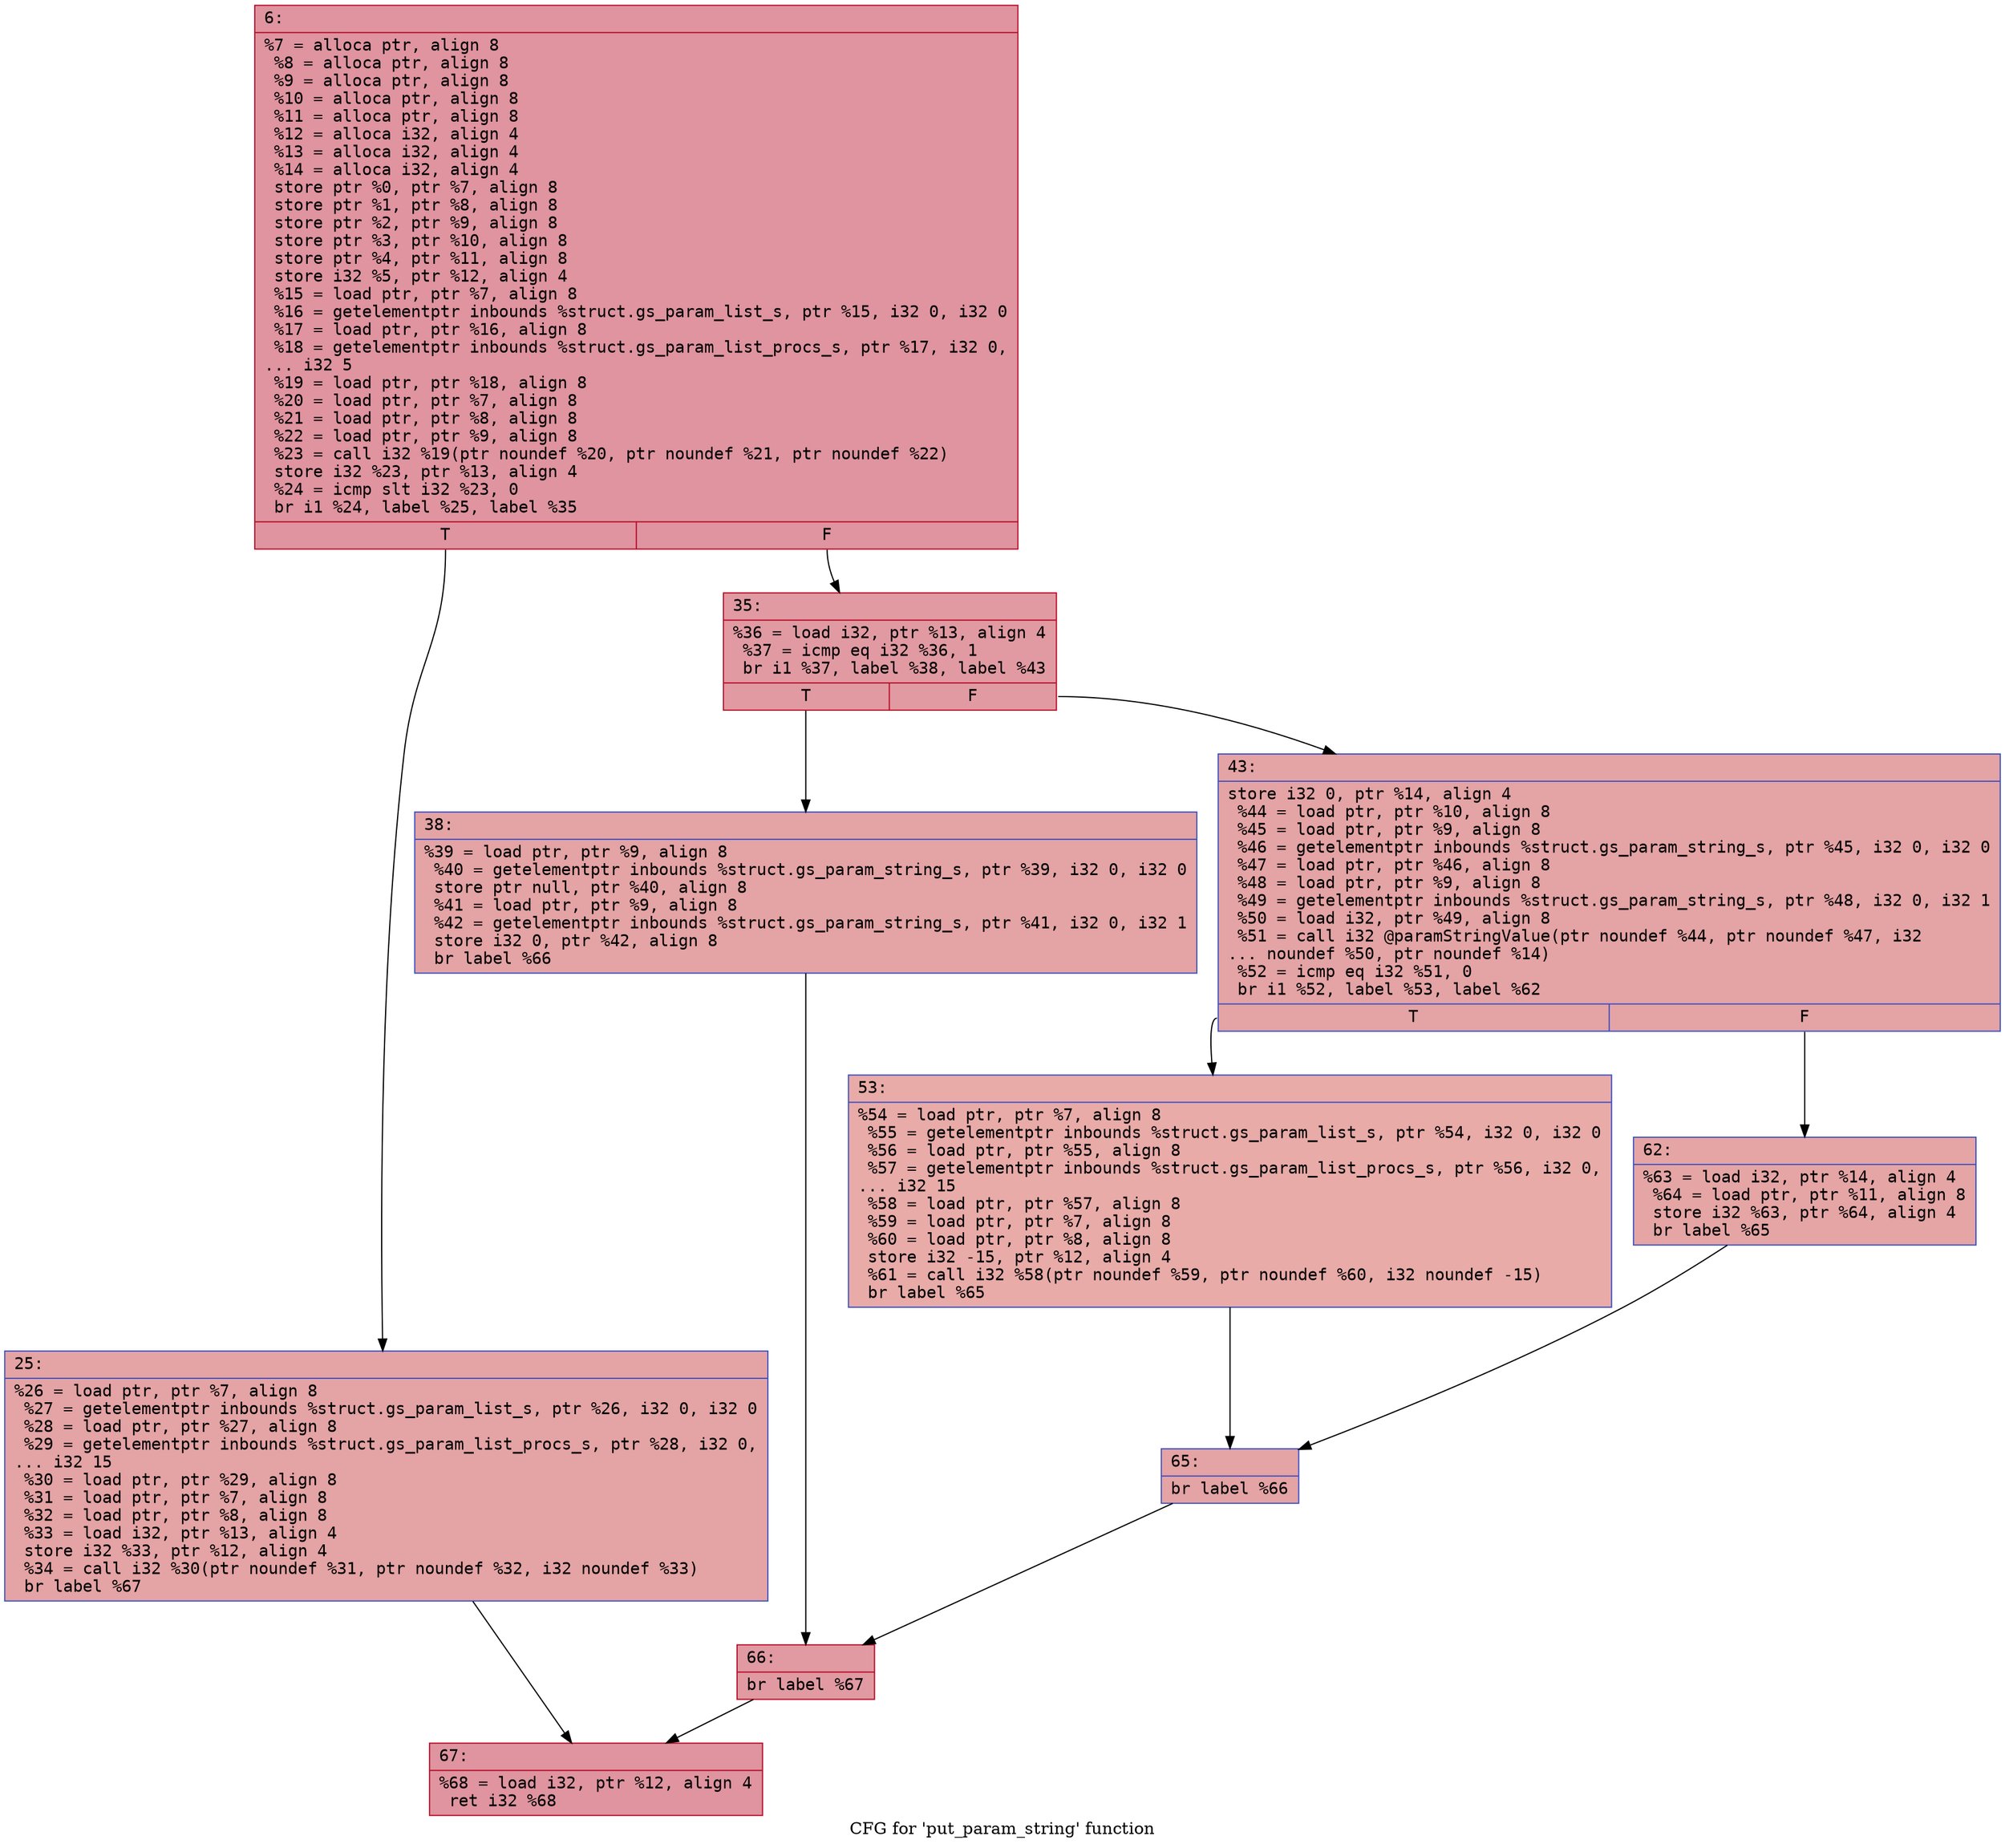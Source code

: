 digraph "CFG for 'put_param_string' function" {
	label="CFG for 'put_param_string' function";

	Node0x60000151efd0 [shape=record,color="#b70d28ff", style=filled, fillcolor="#b70d2870" fontname="Courier",label="{6:\l|  %7 = alloca ptr, align 8\l  %8 = alloca ptr, align 8\l  %9 = alloca ptr, align 8\l  %10 = alloca ptr, align 8\l  %11 = alloca ptr, align 8\l  %12 = alloca i32, align 4\l  %13 = alloca i32, align 4\l  %14 = alloca i32, align 4\l  store ptr %0, ptr %7, align 8\l  store ptr %1, ptr %8, align 8\l  store ptr %2, ptr %9, align 8\l  store ptr %3, ptr %10, align 8\l  store ptr %4, ptr %11, align 8\l  store i32 %5, ptr %12, align 4\l  %15 = load ptr, ptr %7, align 8\l  %16 = getelementptr inbounds %struct.gs_param_list_s, ptr %15, i32 0, i32 0\l  %17 = load ptr, ptr %16, align 8\l  %18 = getelementptr inbounds %struct.gs_param_list_procs_s, ptr %17, i32 0,\l... i32 5\l  %19 = load ptr, ptr %18, align 8\l  %20 = load ptr, ptr %7, align 8\l  %21 = load ptr, ptr %8, align 8\l  %22 = load ptr, ptr %9, align 8\l  %23 = call i32 %19(ptr noundef %20, ptr noundef %21, ptr noundef %22)\l  store i32 %23, ptr %13, align 4\l  %24 = icmp slt i32 %23, 0\l  br i1 %24, label %25, label %35\l|{<s0>T|<s1>F}}"];
	Node0x60000151efd0:s0 -> Node0x60000151f020[tooltip="6 -> 25\nProbability 37.50%" ];
	Node0x60000151efd0:s1 -> Node0x60000151f070[tooltip="6 -> 35\nProbability 62.50%" ];
	Node0x60000151f020 [shape=record,color="#3d50c3ff", style=filled, fillcolor="#c32e3170" fontname="Courier",label="{25:\l|  %26 = load ptr, ptr %7, align 8\l  %27 = getelementptr inbounds %struct.gs_param_list_s, ptr %26, i32 0, i32 0\l  %28 = load ptr, ptr %27, align 8\l  %29 = getelementptr inbounds %struct.gs_param_list_procs_s, ptr %28, i32 0,\l... i32 15\l  %30 = load ptr, ptr %29, align 8\l  %31 = load ptr, ptr %7, align 8\l  %32 = load ptr, ptr %8, align 8\l  %33 = load i32, ptr %13, align 4\l  store i32 %33, ptr %12, align 4\l  %34 = call i32 %30(ptr noundef %31, ptr noundef %32, i32 noundef %33)\l  br label %67\l}"];
	Node0x60000151f020 -> Node0x60000151f2a0[tooltip="25 -> 67\nProbability 100.00%" ];
	Node0x60000151f070 [shape=record,color="#b70d28ff", style=filled, fillcolor="#bb1b2c70" fontname="Courier",label="{35:\l|  %36 = load i32, ptr %13, align 4\l  %37 = icmp eq i32 %36, 1\l  br i1 %37, label %38, label %43\l|{<s0>T|<s1>F}}"];
	Node0x60000151f070:s0 -> Node0x60000151f0c0[tooltip="35 -> 38\nProbability 50.00%" ];
	Node0x60000151f070:s1 -> Node0x60000151f110[tooltip="35 -> 43\nProbability 50.00%" ];
	Node0x60000151f0c0 [shape=record,color="#3d50c3ff", style=filled, fillcolor="#c32e3170" fontname="Courier",label="{38:\l|  %39 = load ptr, ptr %9, align 8\l  %40 = getelementptr inbounds %struct.gs_param_string_s, ptr %39, i32 0, i32 0\l  store ptr null, ptr %40, align 8\l  %41 = load ptr, ptr %9, align 8\l  %42 = getelementptr inbounds %struct.gs_param_string_s, ptr %41, i32 0, i32 1\l  store i32 0, ptr %42, align 8\l  br label %66\l}"];
	Node0x60000151f0c0 -> Node0x60000151f250[tooltip="38 -> 66\nProbability 100.00%" ];
	Node0x60000151f110 [shape=record,color="#3d50c3ff", style=filled, fillcolor="#c32e3170" fontname="Courier",label="{43:\l|  store i32 0, ptr %14, align 4\l  %44 = load ptr, ptr %10, align 8\l  %45 = load ptr, ptr %9, align 8\l  %46 = getelementptr inbounds %struct.gs_param_string_s, ptr %45, i32 0, i32 0\l  %47 = load ptr, ptr %46, align 8\l  %48 = load ptr, ptr %9, align 8\l  %49 = getelementptr inbounds %struct.gs_param_string_s, ptr %48, i32 0, i32 1\l  %50 = load i32, ptr %49, align 8\l  %51 = call i32 @paramStringValue(ptr noundef %44, ptr noundef %47, i32\l... noundef %50, ptr noundef %14)\l  %52 = icmp eq i32 %51, 0\l  br i1 %52, label %53, label %62\l|{<s0>T|<s1>F}}"];
	Node0x60000151f110:s0 -> Node0x60000151f160[tooltip="43 -> 53\nProbability 37.50%" ];
	Node0x60000151f110:s1 -> Node0x60000151f1b0[tooltip="43 -> 62\nProbability 62.50%" ];
	Node0x60000151f160 [shape=record,color="#3d50c3ff", style=filled, fillcolor="#cc403a70" fontname="Courier",label="{53:\l|  %54 = load ptr, ptr %7, align 8\l  %55 = getelementptr inbounds %struct.gs_param_list_s, ptr %54, i32 0, i32 0\l  %56 = load ptr, ptr %55, align 8\l  %57 = getelementptr inbounds %struct.gs_param_list_procs_s, ptr %56, i32 0,\l... i32 15\l  %58 = load ptr, ptr %57, align 8\l  %59 = load ptr, ptr %7, align 8\l  %60 = load ptr, ptr %8, align 8\l  store i32 -15, ptr %12, align 4\l  %61 = call i32 %58(ptr noundef %59, ptr noundef %60, i32 noundef -15)\l  br label %65\l}"];
	Node0x60000151f160 -> Node0x60000151f200[tooltip="53 -> 65\nProbability 100.00%" ];
	Node0x60000151f1b0 [shape=record,color="#3d50c3ff", style=filled, fillcolor="#c5333470" fontname="Courier",label="{62:\l|  %63 = load i32, ptr %14, align 4\l  %64 = load ptr, ptr %11, align 8\l  store i32 %63, ptr %64, align 4\l  br label %65\l}"];
	Node0x60000151f1b0 -> Node0x60000151f200[tooltip="62 -> 65\nProbability 100.00%" ];
	Node0x60000151f200 [shape=record,color="#3d50c3ff", style=filled, fillcolor="#c32e3170" fontname="Courier",label="{65:\l|  br label %66\l}"];
	Node0x60000151f200 -> Node0x60000151f250[tooltip="65 -> 66\nProbability 100.00%" ];
	Node0x60000151f250 [shape=record,color="#b70d28ff", style=filled, fillcolor="#bb1b2c70" fontname="Courier",label="{66:\l|  br label %67\l}"];
	Node0x60000151f250 -> Node0x60000151f2a0[tooltip="66 -> 67\nProbability 100.00%" ];
	Node0x60000151f2a0 [shape=record,color="#b70d28ff", style=filled, fillcolor="#b70d2870" fontname="Courier",label="{67:\l|  %68 = load i32, ptr %12, align 4\l  ret i32 %68\l}"];
}
